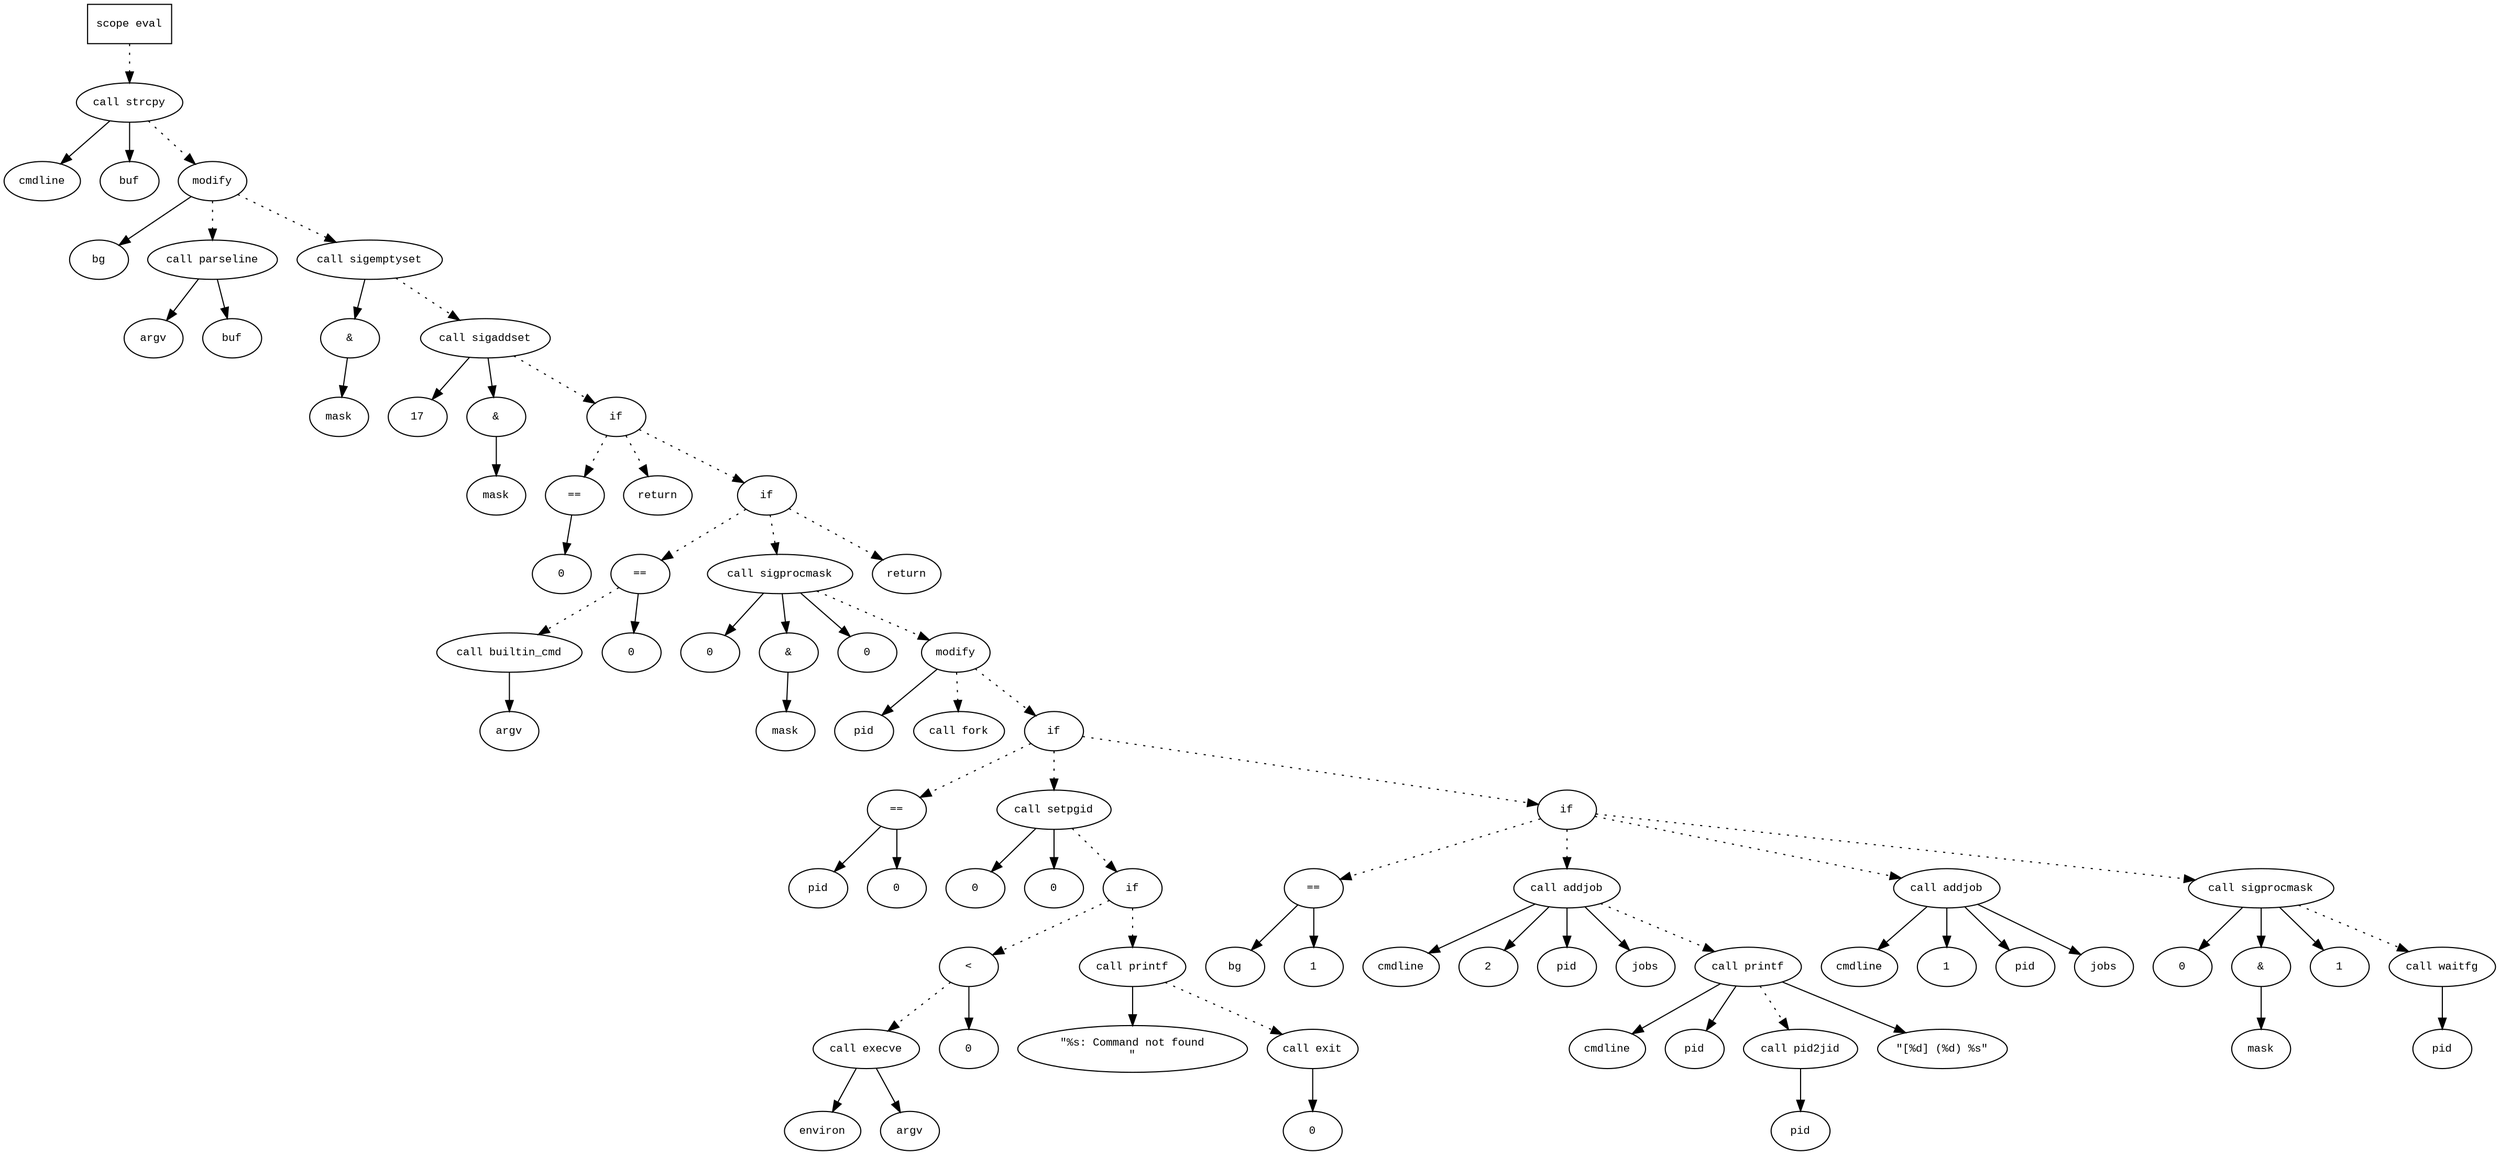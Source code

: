 digraph AST {
  graph [fontname="Times New Roman",fontsize=10];
  node  [fontname="Courier New",fontsize=10];
  edge  [fontname="Times New Roman",fontsize=10];

  node1 [label="scope eval",shape=box];
  node2 [label="call strcpy",shape=ellipse];
  node3 [label="cmdline",shape=ellipse];
  node2 -> node3;
  node4 [label="buf",shape=ellipse];
  node2 -> node4;
  node1 -> node2 [style=dotted];
  node5 [label="modify",shape=ellipse];
  node6 [label="bg",shape=ellipse];
  node5 -> node6;
  node7 [label="call parseline",shape=ellipse];
  node8 [label="argv",shape=ellipse];
  node7 -> node8;
  node9 [label="buf",shape=ellipse];
  node7 -> node9;
  node5 -> node7 [style=dotted];
  node2 -> node5 [style=dotted];
  node10 [label="call sigemptyset",shape=ellipse];
  node11 [label="&",shape=ellipse];
  node10 -> node11;
  node12 [label="mask",shape=ellipse];
  node11 -> node12;
  node5 -> node10 [style=dotted];
  node13 [label="call sigaddset",shape=ellipse];
  node14 [label="17",shape=ellipse];
  node13 -> node14;
  node15 [label="&",shape=ellipse];
  node13 -> node15;
  node16 [label="mask",shape=ellipse];
  node15 -> node16;
  node10 -> node13 [style=dotted];
  node17 [label="if",shape=ellipse];
  node13 -> node17 [style=dotted];
  node18 [label="==",shape=ellipse];
  node19 [label="0",shape=ellipse];
  node18 -> node19;
  node17 -> node18 [style=dotted];
  node20 [label="return",shape=ellipse];
  node17 -> node20 [style=dotted];
  node21 [label="if",shape=ellipse];
  node17 -> node21 [style=dotted];
  node22 [label="==",shape=ellipse];
  node23 [label="call builtin_cmd",shape=ellipse];
  node24 [label="argv",shape=ellipse];
  node23 -> node24;
  node22 -> node23 [style=dotted];
  node25 [label="0",shape=ellipse];
  node22 -> node25;
  node21 -> node22 [style=dotted];
  node26 [label="call sigprocmask",shape=ellipse];
  node27 [label="0",shape=ellipse];
  node26 -> node27;
  node28 [label="&",shape=ellipse];
  node26 -> node28;
  node29 [label="mask",shape=ellipse];
  node28 -> node29;
  node30 [label="0",shape=ellipse];
  node26 -> node30;
  node21 -> node26 [style=dotted];
  node31 [label="modify",shape=ellipse];
  node32 [label="pid",shape=ellipse];
  node31 -> node32;
  node33 [label="call fork",shape=ellipse];
  node31 -> node33 [style=dotted];
  node26 -> node31 [style=dotted];
  node34 [label="if",shape=ellipse];
  node31 -> node34 [style=dotted];
  node35 [label="==",shape=ellipse];
  node36 [label="pid",shape=ellipse];
  node35 -> node36;
  node37 [label="0",shape=ellipse];
  node35 -> node37;
  node34 -> node35 [style=dotted];
  node38 [label="call setpgid",shape=ellipse];
  node39 [label="0",shape=ellipse];
  node38 -> node39;
  node40 [label="0",shape=ellipse];
  node38 -> node40;
  node34 -> node38 [style=dotted];
  node41 [label="if",shape=ellipse];
  node38 -> node41 [style=dotted];
  node42 [label="<",shape=ellipse];
  node43 [label="call execve",shape=ellipse];
  node44 [label="environ",shape=ellipse];
  node43 -> node44;
  node45 [label="argv",shape=ellipse];
  node43 -> node45;
  node42 -> node43 [style=dotted];
  node46 [label="0",shape=ellipse];
  node42 -> node46;
  node41 -> node42 [style=dotted];
  node47 [label="call printf",shape=ellipse];
  node48 [label="\"%s: Command not found
\"",shape=ellipse];
  node47 -> node48;
  node41 -> node47 [style=dotted];
  node49 [label="call exit",shape=ellipse];
  node50 [label="0",shape=ellipse];
  node49 -> node50;
  node47 -> node49 [style=dotted];
  node51 [label="if",shape=ellipse];
  node34 -> node51 [style=dotted];
  node52 [label="==",shape=ellipse];
  node53 [label="bg",shape=ellipse];
  node52 -> node53;
  node54 [label="1",shape=ellipse];
  node52 -> node54;
  node51 -> node52 [style=dotted];
  node55 [label="call addjob",shape=ellipse];
  node56 [label="cmdline",shape=ellipse];
  node55 -> node56;
  node57 [label="2",shape=ellipse];
  node55 -> node57;
  node58 [label="pid",shape=ellipse];
  node55 -> node58;
  node59 [label="jobs",shape=ellipse];
  node55 -> node59;
  node51 -> node55 [style=dotted];
  node60 [label="call printf",shape=ellipse];
  node61 [label="cmdline",shape=ellipse];
  node60 -> node61;
  node62 [label="pid",shape=ellipse];
  node60 -> node62;
  node63 [label="call pid2jid",shape=ellipse];
  node64 [label="pid",shape=ellipse];
  node63 -> node64;
  node60 -> node63 [style=dotted];
  node65 [label="\"[%d] (%d) %s\"",shape=ellipse];
  node60 -> node65;
  node55 -> node60 [style=dotted];
  node66 [label="call addjob",shape=ellipse];
  node67 [label="cmdline",shape=ellipse];
  node66 -> node67;
  node68 [label="1",shape=ellipse];
  node66 -> node68;
  node69 [label="pid",shape=ellipse];
  node66 -> node69;
  node70 [label="jobs",shape=ellipse];
  node66 -> node70;
  node51 -> node66 [style=dotted];
  node71 [label="call sigprocmask",shape=ellipse];
  node72 [label="0",shape=ellipse];
  node71 -> node72;
  node73 [label="&",shape=ellipse];
  node71 -> node73;
  node74 [label="mask",shape=ellipse];
  node73 -> node74;
  node75 [label="1",shape=ellipse];
  node71 -> node75;
  node51 -> node71 [style=dotted];
  node76 [label="call waitfg",shape=ellipse];
  node77 [label="pid",shape=ellipse];
  node76 -> node77;
  node71 -> node76 [style=dotted];
  node78 [label="return",shape=ellipse];
  node21 -> node78 [style=dotted];
} 